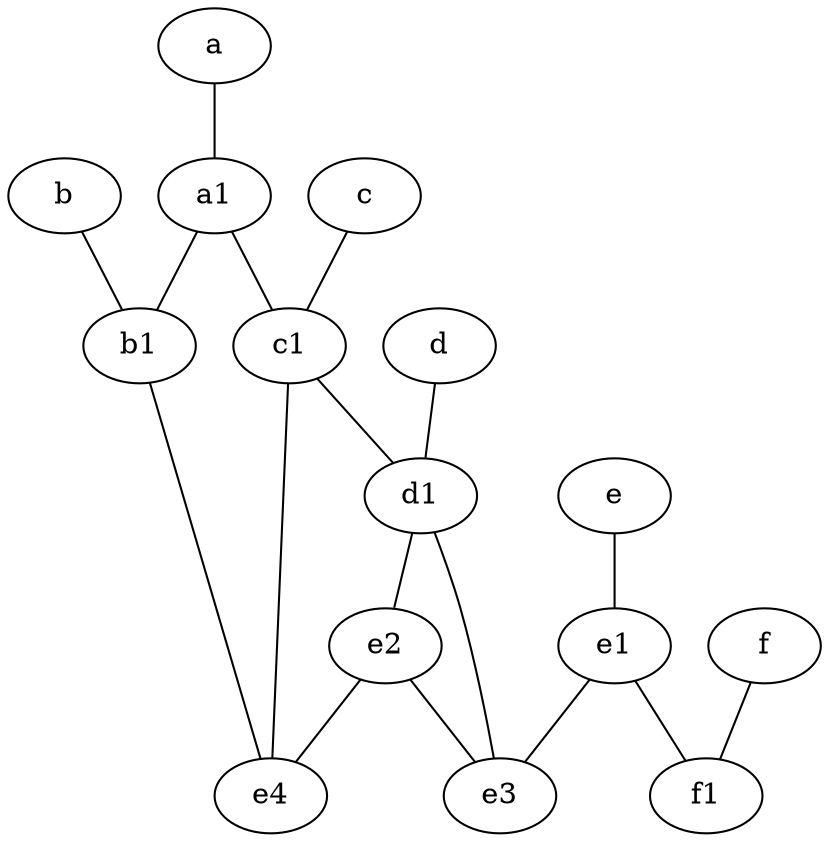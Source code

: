 graph {
	node [labelfontsize=50]
	e3 [labelfontsize=50]
	e [labelfontsize=50 pos="7,9!"]
	d1 [labelfontsize=50 pos="3,5!"]
	f1 [labelfontsize=50 pos="3,8!"]
	d [labelfontsize=50 pos="2,5!"]
	b1 [labelfontsize=50 pos="9,4!"]
	e1 [labelfontsize=50 pos="7,7!"]
	b [labelfontsize=50 pos="10,4!"]
	e4 [labelfontsize=50]
	f [labelfontsize=50 pos="3,9!"]
	a [labelfontsize=50 pos="8,2!"]
	a1 [labelfontsize=50 pos="8,3!"]
	c [labelfontsize=50 pos="4.5,2!"]
	e2 [labelfontsize=50]
	c1 [labelfontsize=50 pos="4.5,3!"]
	c -- c1
	e1 -- e3
	a1 -- b1
	d -- d1
	e2 -- e4
	e2 -- e3
	f -- f1
	b -- b1
	d1 -- e3
	a -- a1
	d1 -- e2
	a1 -- c1
	e1 -- f1
	c1 -- e4
	b1 -- e4
	e -- e1
	c1 -- d1
}
